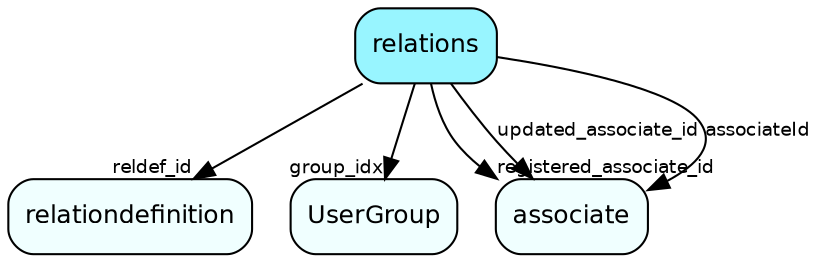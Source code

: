 digraph relations  {
node [shape = box style="rounded, filled" fontname = "Helvetica" fontsize = "12" ]
edge [fontname = "Helvetica" fontsize = "9"]

relations[fillcolor = "cadetblue1"]
relationdefinition[fillcolor = "azure1"]
UserGroup[fillcolor = "azure1"]
associate[fillcolor = "azure1"]
relations -> relationdefinition [headlabel = "reldef_id"]
relations -> UserGroup [headlabel = "group_idx"]
relations -> associate [headlabel = "registered_associate_id"]
relations -> associate [label = "updated_associate_id"]
relations -> associate [label = "associateId"]
}

